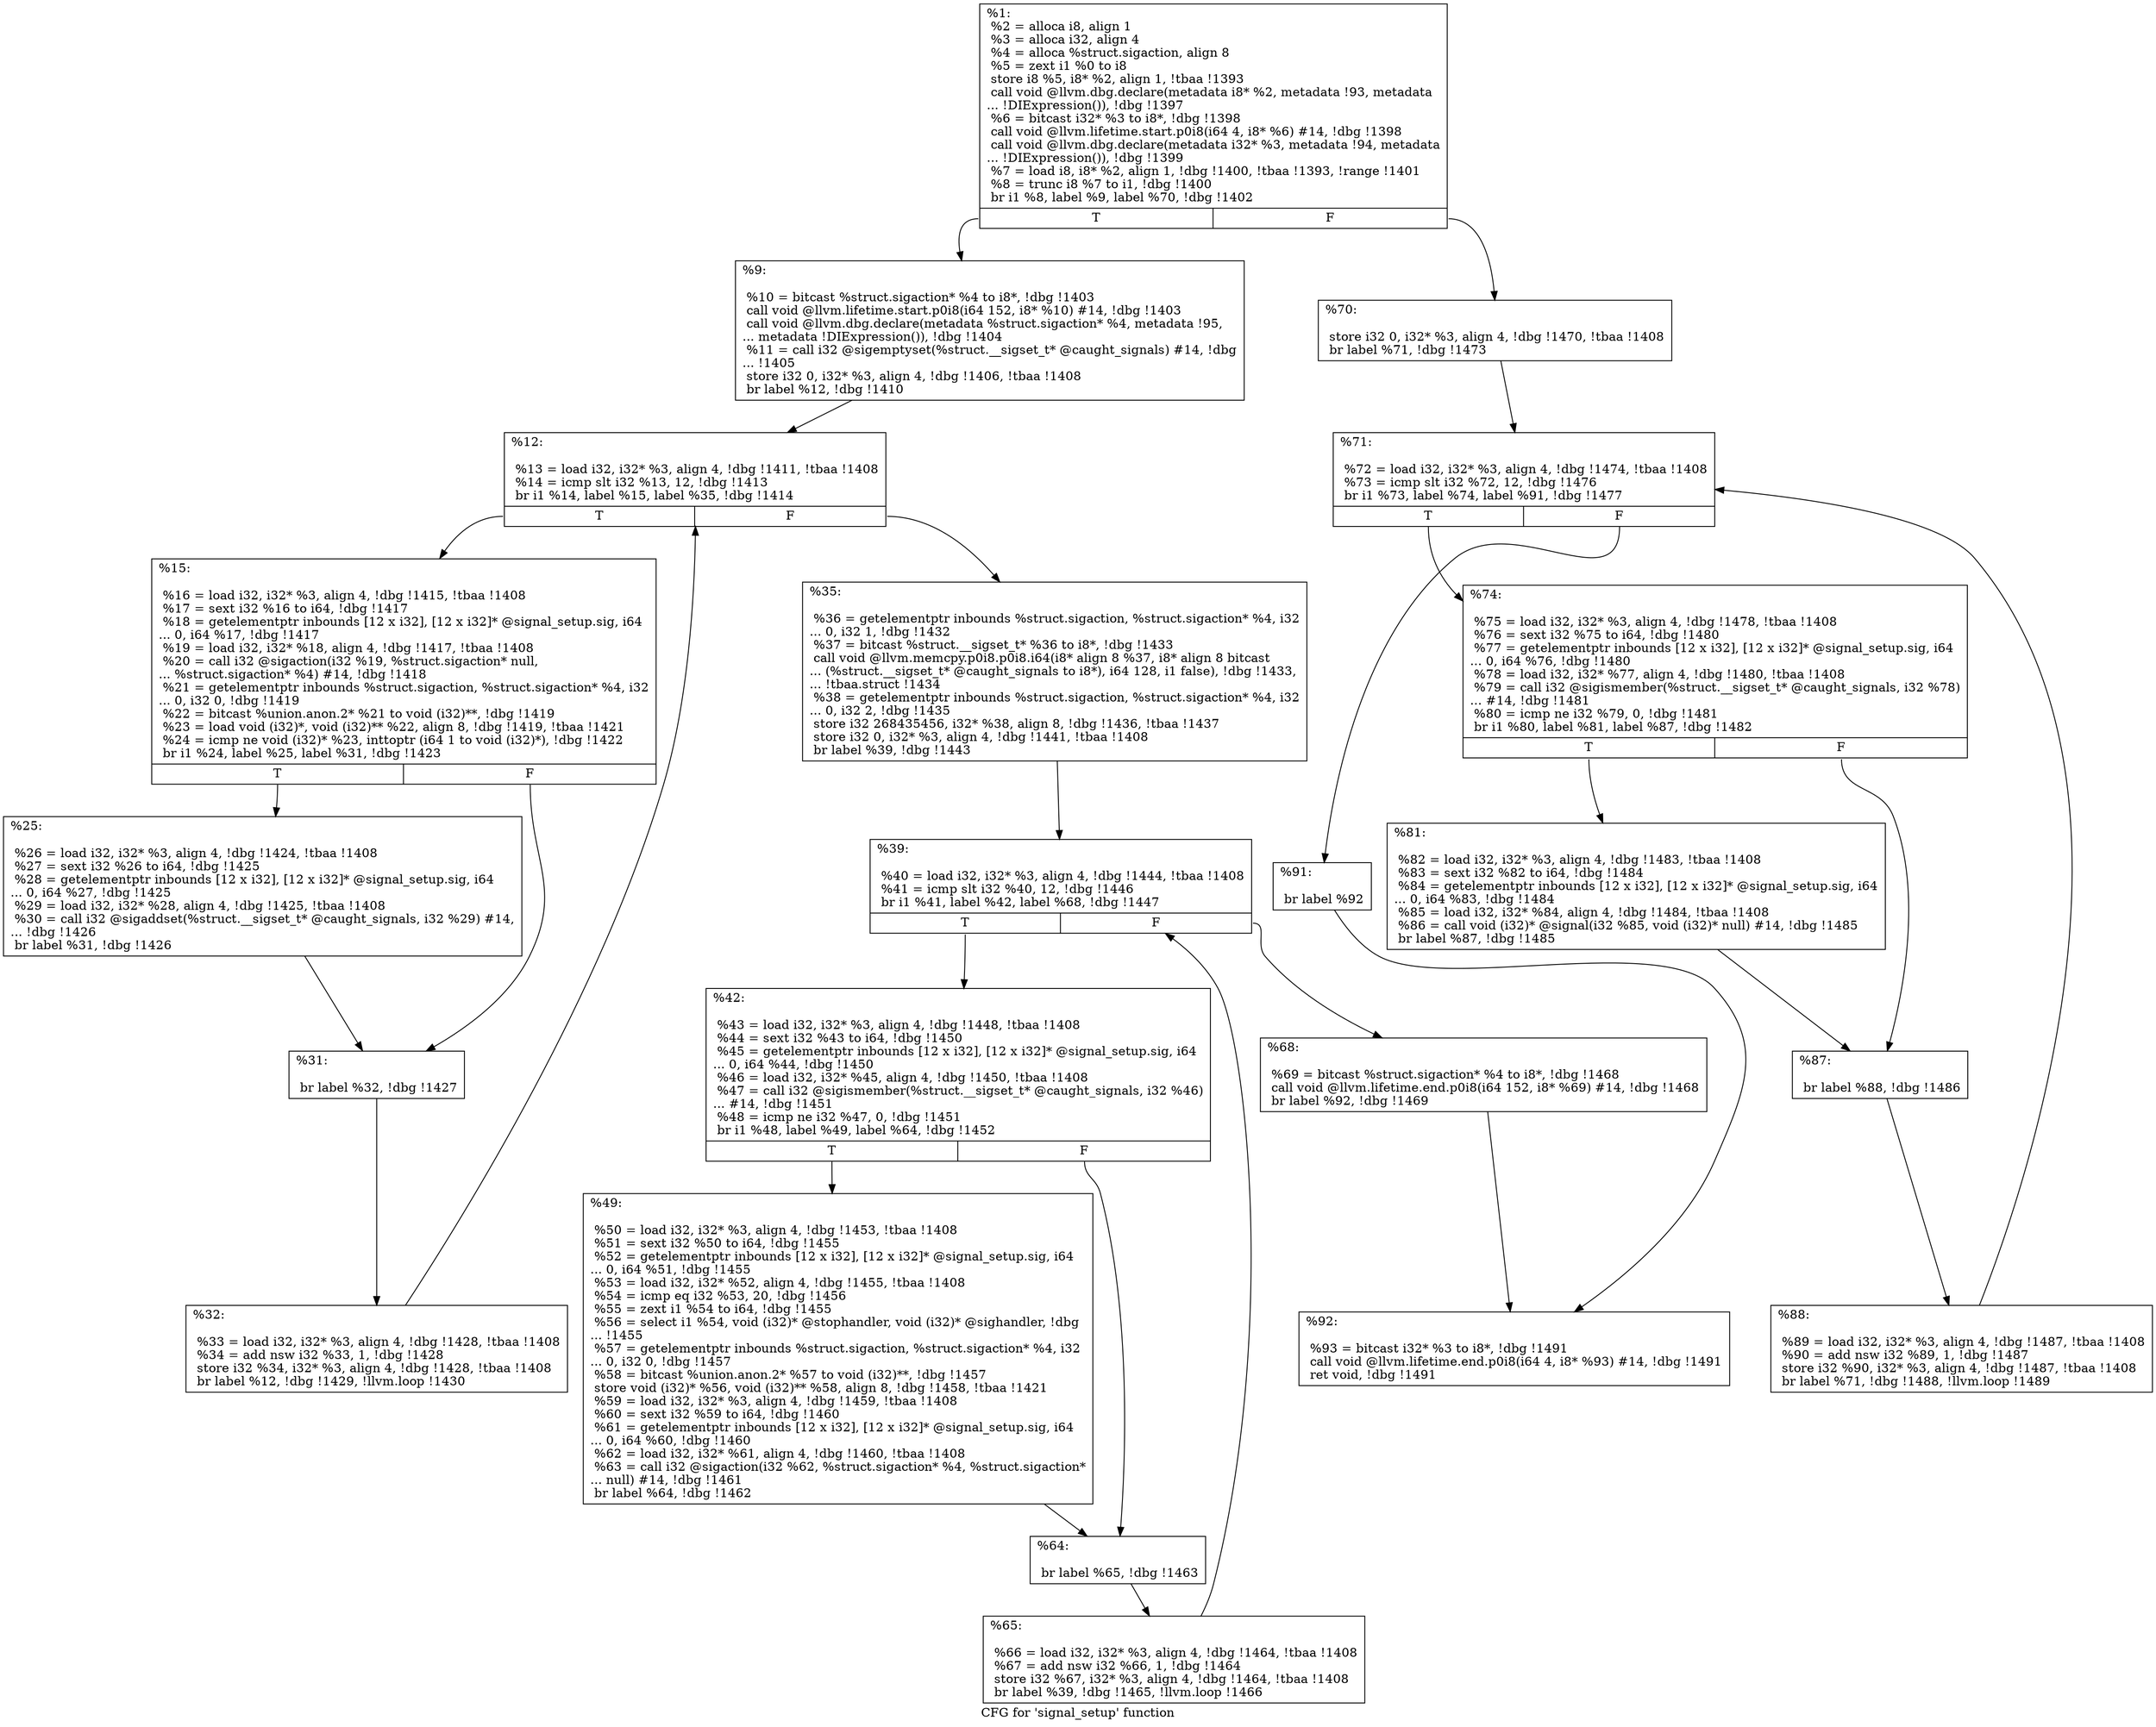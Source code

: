digraph "CFG for 'signal_setup' function" {
	label="CFG for 'signal_setup' function";

	Node0x22783f0 [shape=record,label="{%1:\l  %2 = alloca i8, align 1\l  %3 = alloca i32, align 4\l  %4 = alloca %struct.sigaction, align 8\l  %5 = zext i1 %0 to i8\l  store i8 %5, i8* %2, align 1, !tbaa !1393\l  call void @llvm.dbg.declare(metadata i8* %2, metadata !93, metadata\l... !DIExpression()), !dbg !1397\l  %6 = bitcast i32* %3 to i8*, !dbg !1398\l  call void @llvm.lifetime.start.p0i8(i64 4, i8* %6) #14, !dbg !1398\l  call void @llvm.dbg.declare(metadata i32* %3, metadata !94, metadata\l... !DIExpression()), !dbg !1399\l  %7 = load i8, i8* %2, align 1, !dbg !1400, !tbaa !1393, !range !1401\l  %8 = trunc i8 %7 to i1, !dbg !1400\l  br i1 %8, label %9, label %70, !dbg !1402\l|{<s0>T|<s1>F}}"];
	Node0x22783f0:s0 -> Node0x2278d10;
	Node0x22783f0:s1 -> Node0x2279120;
	Node0x2278d10 [shape=record,label="{%9:\l\l  %10 = bitcast %struct.sigaction* %4 to i8*, !dbg !1403\l  call void @llvm.lifetime.start.p0i8(i64 152, i8* %10) #14, !dbg !1403\l  call void @llvm.dbg.declare(metadata %struct.sigaction* %4, metadata !95,\l... metadata !DIExpression()), !dbg !1404\l  %11 = call i32 @sigemptyset(%struct.__sigset_t* @caught_signals) #14, !dbg\l... !1405\l  store i32 0, i32* %3, align 4, !dbg !1406, !tbaa !1408\l  br label %12, !dbg !1410\l}"];
	Node0x2278d10 -> Node0x2278d60;
	Node0x2278d60 [shape=record,label="{%12:\l\l  %13 = load i32, i32* %3, align 4, !dbg !1411, !tbaa !1408\l  %14 = icmp slt i32 %13, 12, !dbg !1413\l  br i1 %14, label %15, label %35, !dbg !1414\l|{<s0>T|<s1>F}}"];
	Node0x2278d60:s0 -> Node0x2278db0;
	Node0x2278d60:s1 -> Node0x2278ef0;
	Node0x2278db0 [shape=record,label="{%15:\l\l  %16 = load i32, i32* %3, align 4, !dbg !1415, !tbaa !1408\l  %17 = sext i32 %16 to i64, !dbg !1417\l  %18 = getelementptr inbounds [12 x i32], [12 x i32]* @signal_setup.sig, i64\l... 0, i64 %17, !dbg !1417\l  %19 = load i32, i32* %18, align 4, !dbg !1417, !tbaa !1408\l  %20 = call i32 @sigaction(i32 %19, %struct.sigaction* null,\l... %struct.sigaction* %4) #14, !dbg !1418\l  %21 = getelementptr inbounds %struct.sigaction, %struct.sigaction* %4, i32\l... 0, i32 0, !dbg !1419\l  %22 = bitcast %union.anon.2* %21 to void (i32)**, !dbg !1419\l  %23 = load void (i32)*, void (i32)** %22, align 8, !dbg !1419, !tbaa !1421\l  %24 = icmp ne void (i32)* %23, inttoptr (i64 1 to void (i32)*), !dbg !1422\l  br i1 %24, label %25, label %31, !dbg !1423\l|{<s0>T|<s1>F}}"];
	Node0x2278db0:s0 -> Node0x2278e00;
	Node0x2278db0:s1 -> Node0x2278e50;
	Node0x2278e00 [shape=record,label="{%25:\l\l  %26 = load i32, i32* %3, align 4, !dbg !1424, !tbaa !1408\l  %27 = sext i32 %26 to i64, !dbg !1425\l  %28 = getelementptr inbounds [12 x i32], [12 x i32]* @signal_setup.sig, i64\l... 0, i64 %27, !dbg !1425\l  %29 = load i32, i32* %28, align 4, !dbg !1425, !tbaa !1408\l  %30 = call i32 @sigaddset(%struct.__sigset_t* @caught_signals, i32 %29) #14,\l... !dbg !1426\l  br label %31, !dbg !1426\l}"];
	Node0x2278e00 -> Node0x2278e50;
	Node0x2278e50 [shape=record,label="{%31:\l\l  br label %32, !dbg !1427\l}"];
	Node0x2278e50 -> Node0x2278ea0;
	Node0x2278ea0 [shape=record,label="{%32:\l\l  %33 = load i32, i32* %3, align 4, !dbg !1428, !tbaa !1408\l  %34 = add nsw i32 %33, 1, !dbg !1428\l  store i32 %34, i32* %3, align 4, !dbg !1428, !tbaa !1408\l  br label %12, !dbg !1429, !llvm.loop !1430\l}"];
	Node0x2278ea0 -> Node0x2278d60;
	Node0x2278ef0 [shape=record,label="{%35:\l\l  %36 = getelementptr inbounds %struct.sigaction, %struct.sigaction* %4, i32\l... 0, i32 1, !dbg !1432\l  %37 = bitcast %struct.__sigset_t* %36 to i8*, !dbg !1433\l  call void @llvm.memcpy.p0i8.p0i8.i64(i8* align 8 %37, i8* align 8 bitcast\l... (%struct.__sigset_t* @caught_signals to i8*), i64 128, i1 false), !dbg !1433,\l... !tbaa.struct !1434\l  %38 = getelementptr inbounds %struct.sigaction, %struct.sigaction* %4, i32\l... 0, i32 2, !dbg !1435\l  store i32 268435456, i32* %38, align 8, !dbg !1436, !tbaa !1437\l  store i32 0, i32* %3, align 4, !dbg !1441, !tbaa !1408\l  br label %39, !dbg !1443\l}"];
	Node0x2278ef0 -> Node0x2278f40;
	Node0x2278f40 [shape=record,label="{%39:\l\l  %40 = load i32, i32* %3, align 4, !dbg !1444, !tbaa !1408\l  %41 = icmp slt i32 %40, 12, !dbg !1446\l  br i1 %41, label %42, label %68, !dbg !1447\l|{<s0>T|<s1>F}}"];
	Node0x2278f40:s0 -> Node0x2278f90;
	Node0x2278f40:s1 -> Node0x22790d0;
	Node0x2278f90 [shape=record,label="{%42:\l\l  %43 = load i32, i32* %3, align 4, !dbg !1448, !tbaa !1408\l  %44 = sext i32 %43 to i64, !dbg !1450\l  %45 = getelementptr inbounds [12 x i32], [12 x i32]* @signal_setup.sig, i64\l... 0, i64 %44, !dbg !1450\l  %46 = load i32, i32* %45, align 4, !dbg !1450, !tbaa !1408\l  %47 = call i32 @sigismember(%struct.__sigset_t* @caught_signals, i32 %46)\l... #14, !dbg !1451\l  %48 = icmp ne i32 %47, 0, !dbg !1451\l  br i1 %48, label %49, label %64, !dbg !1452\l|{<s0>T|<s1>F}}"];
	Node0x2278f90:s0 -> Node0x2278fe0;
	Node0x2278f90:s1 -> Node0x2279030;
	Node0x2278fe0 [shape=record,label="{%49:\l\l  %50 = load i32, i32* %3, align 4, !dbg !1453, !tbaa !1408\l  %51 = sext i32 %50 to i64, !dbg !1455\l  %52 = getelementptr inbounds [12 x i32], [12 x i32]* @signal_setup.sig, i64\l... 0, i64 %51, !dbg !1455\l  %53 = load i32, i32* %52, align 4, !dbg !1455, !tbaa !1408\l  %54 = icmp eq i32 %53, 20, !dbg !1456\l  %55 = zext i1 %54 to i64, !dbg !1455\l  %56 = select i1 %54, void (i32)* @stophandler, void (i32)* @sighandler, !dbg\l... !1455\l  %57 = getelementptr inbounds %struct.sigaction, %struct.sigaction* %4, i32\l... 0, i32 0, !dbg !1457\l  %58 = bitcast %union.anon.2* %57 to void (i32)**, !dbg !1457\l  store void (i32)* %56, void (i32)** %58, align 8, !dbg !1458, !tbaa !1421\l  %59 = load i32, i32* %3, align 4, !dbg !1459, !tbaa !1408\l  %60 = sext i32 %59 to i64, !dbg !1460\l  %61 = getelementptr inbounds [12 x i32], [12 x i32]* @signal_setup.sig, i64\l... 0, i64 %60, !dbg !1460\l  %62 = load i32, i32* %61, align 4, !dbg !1460, !tbaa !1408\l  %63 = call i32 @sigaction(i32 %62, %struct.sigaction* %4, %struct.sigaction*\l... null) #14, !dbg !1461\l  br label %64, !dbg !1462\l}"];
	Node0x2278fe0 -> Node0x2279030;
	Node0x2279030 [shape=record,label="{%64:\l\l  br label %65, !dbg !1463\l}"];
	Node0x2279030 -> Node0x2279080;
	Node0x2279080 [shape=record,label="{%65:\l\l  %66 = load i32, i32* %3, align 4, !dbg !1464, !tbaa !1408\l  %67 = add nsw i32 %66, 1, !dbg !1464\l  store i32 %67, i32* %3, align 4, !dbg !1464, !tbaa !1408\l  br label %39, !dbg !1465, !llvm.loop !1466\l}"];
	Node0x2279080 -> Node0x2278f40;
	Node0x22790d0 [shape=record,label="{%68:\l\l  %69 = bitcast %struct.sigaction* %4 to i8*, !dbg !1468\l  call void @llvm.lifetime.end.p0i8(i64 152, i8* %69) #14, !dbg !1468\l  br label %92, !dbg !1469\l}"];
	Node0x22790d0 -> Node0x2279350;
	Node0x2279120 [shape=record,label="{%70:\l\l  store i32 0, i32* %3, align 4, !dbg !1470, !tbaa !1408\l  br label %71, !dbg !1473\l}"];
	Node0x2279120 -> Node0x2279170;
	Node0x2279170 [shape=record,label="{%71:\l\l  %72 = load i32, i32* %3, align 4, !dbg !1474, !tbaa !1408\l  %73 = icmp slt i32 %72, 12, !dbg !1476\l  br i1 %73, label %74, label %91, !dbg !1477\l|{<s0>T|<s1>F}}"];
	Node0x2279170:s0 -> Node0x22791c0;
	Node0x2279170:s1 -> Node0x2279300;
	Node0x22791c0 [shape=record,label="{%74:\l\l  %75 = load i32, i32* %3, align 4, !dbg !1478, !tbaa !1408\l  %76 = sext i32 %75 to i64, !dbg !1480\l  %77 = getelementptr inbounds [12 x i32], [12 x i32]* @signal_setup.sig, i64\l... 0, i64 %76, !dbg !1480\l  %78 = load i32, i32* %77, align 4, !dbg !1480, !tbaa !1408\l  %79 = call i32 @sigismember(%struct.__sigset_t* @caught_signals, i32 %78)\l... #14, !dbg !1481\l  %80 = icmp ne i32 %79, 0, !dbg !1481\l  br i1 %80, label %81, label %87, !dbg !1482\l|{<s0>T|<s1>F}}"];
	Node0x22791c0:s0 -> Node0x2279210;
	Node0x22791c0:s1 -> Node0x2279260;
	Node0x2279210 [shape=record,label="{%81:\l\l  %82 = load i32, i32* %3, align 4, !dbg !1483, !tbaa !1408\l  %83 = sext i32 %82 to i64, !dbg !1484\l  %84 = getelementptr inbounds [12 x i32], [12 x i32]* @signal_setup.sig, i64\l... 0, i64 %83, !dbg !1484\l  %85 = load i32, i32* %84, align 4, !dbg !1484, !tbaa !1408\l  %86 = call void (i32)* @signal(i32 %85, void (i32)* null) #14, !dbg !1485\l  br label %87, !dbg !1485\l}"];
	Node0x2279210 -> Node0x2279260;
	Node0x2279260 [shape=record,label="{%87:\l\l  br label %88, !dbg !1486\l}"];
	Node0x2279260 -> Node0x22792b0;
	Node0x22792b0 [shape=record,label="{%88:\l\l  %89 = load i32, i32* %3, align 4, !dbg !1487, !tbaa !1408\l  %90 = add nsw i32 %89, 1, !dbg !1487\l  store i32 %90, i32* %3, align 4, !dbg !1487, !tbaa !1408\l  br label %71, !dbg !1488, !llvm.loop !1489\l}"];
	Node0x22792b0 -> Node0x2279170;
	Node0x2279300 [shape=record,label="{%91:\l\l  br label %92\l}"];
	Node0x2279300 -> Node0x2279350;
	Node0x2279350 [shape=record,label="{%92:\l\l  %93 = bitcast i32* %3 to i8*, !dbg !1491\l  call void @llvm.lifetime.end.p0i8(i64 4, i8* %93) #14, !dbg !1491\l  ret void, !dbg !1491\l}"];
}
